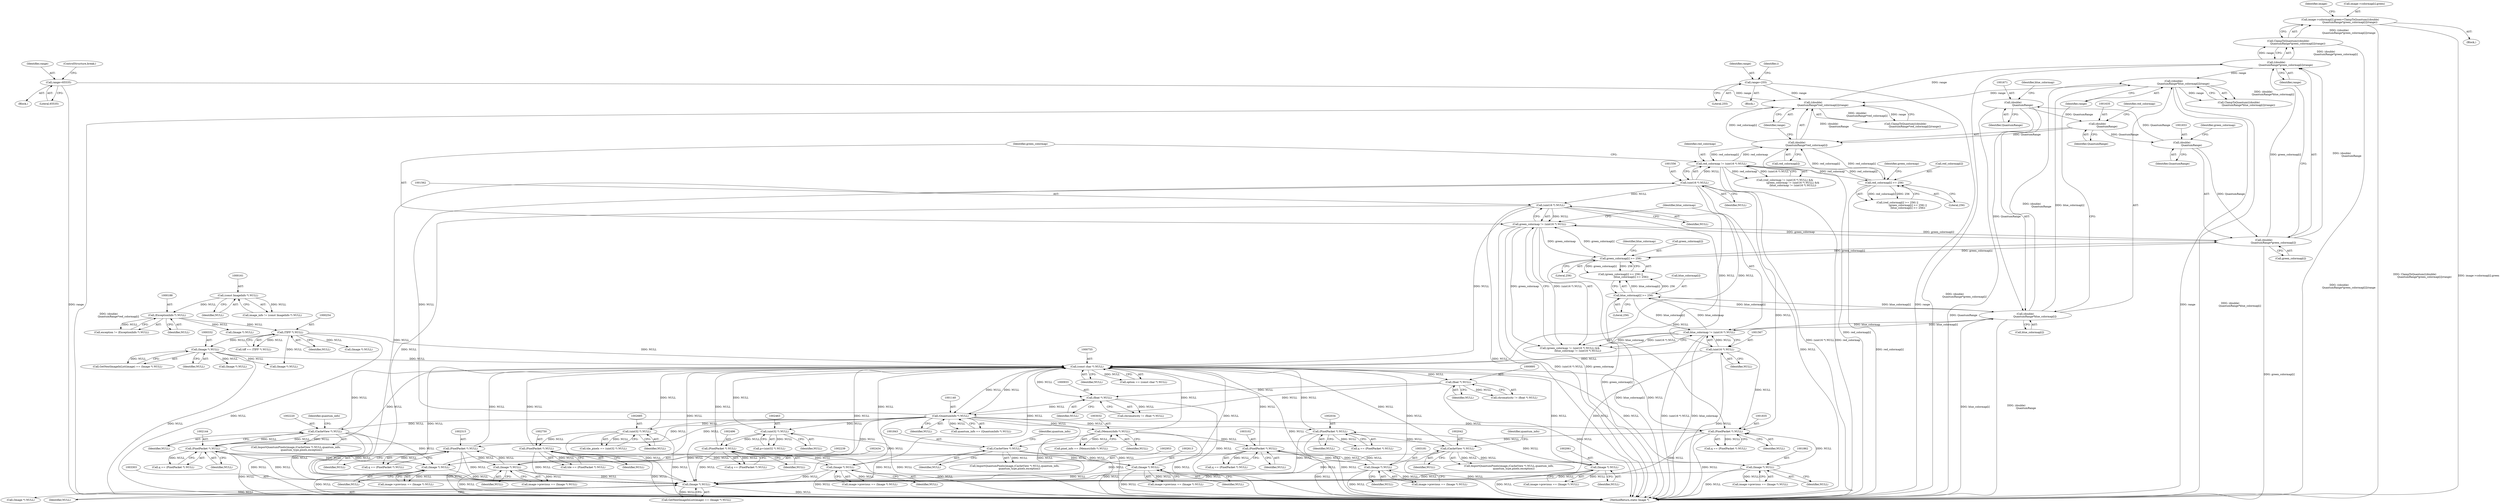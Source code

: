 digraph "0_ImageMagick_f6e9d0d9955e85bdd7540b251cd50d598dacc5e6_62@array" {
"1001641" [label="(Call,image->colormap[i].green=ClampToQuantum(((double)\n                        QuantumRange*green_colormap[i])/range))"];
"1001649" [label="(Call,ClampToQuantum(((double)\n                        QuantumRange*green_colormap[i])/range))"];
"1001650" [label="(Call,((double)\n                        QuantumRange*green_colormap[i])/range)"];
"1001651" [label="(Call,(double)\n                        QuantumRange*green_colormap[i])"];
"1001652" [label="(Call,(double)\n                        QuantumRange)"];
"1001634" [label="(Call,(double)\n                        QuantumRange)"];
"1001670" [label="(Call,(double)\n                        QuantumRange)"];
"1001594" [label="(Call,green_colormap[i] >= 256)"];
"1001559" [label="(Call,green_colormap != (uint16 *) NULL)"];
"1001561" [label="(Call,(uint16 *) NULL)"];
"1001555" [label="(Call,(uint16 *) NULL)"];
"1001139" [label="(Call,(QuantumInfo *) NULL)"];
"1000932" [label="(Call,(float *) NULL)"];
"1000894" [label="(Call,(float *) NULL)"];
"1000754" [label="(Call,(const char *) NULL)"];
"1002952" [label="(Call,(Image *) NULL)"];
"1002749" [label="(Call,(PixelPacket *) NULL)"];
"1002684" [label="(Call,(uint32 *) NULL)"];
"1002462" [label="(Call,(uint32 *) NULL)"];
"1000331" [label="(Call,(Image *) NULL)"];
"1000253" [label="(Call,(TIFF *) NULL)"];
"1000187" [label="(Call,(ExceptionInfo *) NULL)"];
"1000160" [label="(Call,(const ImageInfo *) NULL)"];
"1002612" [label="(Call,(Image *) NULL)"];
"1002495" [label="(Call,(PixelPacket *) NULL)"];
"1002219" [label="(Call,(CacheView *) NULL)"];
"1002143" [label="(Call,(PixelPacket *) NULL)"];
"1002238" [label="(Call,(Image *) NULL)"];
"1002314" [label="(Call,(PixelPacket *) NULL)"];
"1002433" [label="(Call,(Image *) NULL)"];
"1003180" [label="(Call,(Image *) NULL)"];
"1003101" [label="(Call,(PixelPacket *) NULL)"];
"1003031" [label="(Call,(MemoryInfo *) NULL)"];
"1001834" [label="(Call,(PixelPacket *) NULL)"];
"1001861" [label="(Call,(Image *) NULL)"];
"1001842" [label="(Call,(CacheView *) NULL)"];
"1001566" [label="(Call,(uint16 *) NULL)"];
"1002033" [label="(Call,(PixelPacket *) NULL)"];
"1002060" [label="(Call,(Image *) NULL)"];
"1002041" [label="(Call,(CacheView *) NULL)"];
"1003302" [label="(Call,(Image *) NULL)"];
"1001632" [label="(Call,((double)\n                        QuantumRange*red_colormap[i])/range)"];
"1001633" [label="(Call,(double)\n                        QuantumRange*red_colormap[i])"];
"1001553" [label="(Call,red_colormap != (uint16 *) NULL)"];
"1001588" [label="(Call,red_colormap[i] >= 256)"];
"1001605" [label="(Call,range=65535)"];
"1001570" [label="(Call,range=255)"];
"1001668" [label="(Call,((double)\n                        QuantumRange*blue_colormap[i])/range)"];
"1001669" [label="(Call,(double)\n                        QuantumRange*blue_colormap[i])"];
"1001599" [label="(Call,blue_colormap[i] >= 256)"];
"1001564" [label="(Call,blue_colormap != (uint16 *) NULL)"];
"1001667" [label="(Call,ClampToQuantum(((double)\n                        QuantumRange*blue_colormap[i])/range))"];
"1000333" [label="(Identifier,NULL)"];
"1002460" [label="(Call,p=(uint32 *) NULL)"];
"1001599" [label="(Call,blue_colormap[i] >= 256)"];
"1001655" [label="(Call,green_colormap[i])"];
"1001637" [label="(Call,red_colormap[i])"];
"1000217" [label="(Call,(Image *) NULL)"];
"1000321" [label="(Call,(Image *) NULL)"];
"1002312" [label="(Call,q == (PixelPacket *) NULL)"];
"1001636" [label="(Identifier,QuantumRange)"];
"1003031" [label="(Call,(MemoryInfo *) NULL)"];
"1001566" [label="(Call,(uint16 *) NULL)"];
"1001575" [label="(Identifier,i)"];
"1000328" [label="(Call,GetNextImageInList(image) == (Image *) NULL)"];
"1001673" [label="(Call,blue_colormap[i])"];
"1001604" [label="(Block,)"];
"1001605" [label="(Call,range=65535)"];
"1002234" [label="(Call,image->previous == (Image *) NULL)"];
"1002433" [label="(Call,(Image *) NULL)"];
"1001650" [label="(Call,((double)\n                        QuantumRange*green_colormap[i])/range)"];
"1001861" [label="(Call,(Image *) NULL)"];
"1002039" [label="(Call,ImportQuantumPixels(image,(CacheView *) NULL,quantum_info,\n            quantum_type,pixels,exception))"];
"1003033" [label="(Identifier,NULL)"];
"1001638" [label="(Identifier,red_colormap)"];
"1001658" [label="(Identifier,range)"];
"1001842" [label="(Call,(CacheView *) NULL)"];
"1001632" [label="(Call,((double)\n                        QuantumRange*red_colormap[i])/range)"];
"1001554" [label="(Identifier,red_colormap)"];
"1001572" [label="(Literal,255)"];
"1002238" [label="(Call,(Image *) NULL)"];
"1001557" [label="(Identifier,NULL)"];
"1001555" [label="(Call,(uint16 *) NULL)"];
"1001652" [label="(Call,(double)\n                        QuantumRange)"];
"1000253" [label="(Call,(TIFF *) NULL)"];
"1001857" [label="(Call,image->previous == (Image *) NULL)"];
"1001607" [label="(Literal,65535)"];
"1001603" [label="(Literal,256)"];
"1001633" [label="(Call,(double)\n                        QuantumRange*red_colormap[i])"];
"1000158" [label="(Call,image_info != (const ImageInfo *) NULL)"];
"1002608" [label="(Call,image->previous == (Image *) NULL)"];
"1002043" [label="(Identifier,NULL)"];
"1001600" [label="(Call,blue_colormap[i])"];
"1002222" [label="(Identifier,quantum_info)"];
"1002429" [label="(Call,image->previous == (Image *) NULL)"];
"1002041" [label="(Call,(CacheView *) NULL)"];
"1001141" [label="(Identifier,NULL)"];
"1002684" [label="(Call,(uint32 *) NULL)"];
"1000892" [label="(Call,chromaticity != (float *) NULL)"];
"1003311" [label="(Call,(Image *) NULL)"];
"1001569" [label="(Block,)"];
"1001634" [label="(Call,(double)\n                        QuantumRange)"];
"1001552" [label="(Call,(red_colormap != (uint16 *) NULL) &&\n                    (green_colormap != (uint16 *) NULL) &&\n                    (blue_colormap != (uint16 *) NULL))"];
"1002493" [label="(Call,q == (PixelPacket *) NULL)"];
"1001592" [label="(Literal,256)"];
"1001654" [label="(Identifier,QuantumRange)"];
"1002314" [label="(Call,(PixelPacket *) NULL)"];
"1003099" [label="(Call,q == (PixelPacket *) NULL)"];
"1001622" [label="(Block,)"];
"1001656" [label="(Identifier,green_colormap)"];
"1001593" [label="(Call,(green_colormap[i] >= 256) ||\n                          (blue_colormap[i] >= 256))"];
"1001595" [label="(Call,green_colormap[i])"];
"1002954" [label="(Identifier,NULL)"];
"1002497" [label="(Identifier,NULL)"];
"1001668" [label="(Call,((double)\n                        QuantumRange*blue_colormap[i])/range)"];
"1001565" [label="(Identifier,blue_colormap)"];
"1000255" [label="(Identifier,NULL)"];
"1000187" [label="(Call,(ExceptionInfo *) NULL)"];
"1001649" [label="(Call,ClampToQuantum(((double)\n                        QuantumRange*green_colormap[i])/range))"];
"1002145" [label="(Identifier,NULL)"];
"1001836" [label="(Identifier,NULL)"];
"1002464" [label="(Identifier,NULL)"];
"1001571" [label="(Identifier,range)"];
"1001674" [label="(Identifier,blue_colormap)"];
"1000251" [label="(Call,tiff == (TIFF *) NULL)"];
"1002495" [label="(Call,(PixelPacket *) NULL)"];
"1000160" [label="(Call,(const ImageInfo *) NULL)"];
"1003103" [label="(Identifier,NULL)"];
"1001676" [label="(Identifier,range)"];
"1000930" [label="(Call,chromaticity != (float *) NULL)"];
"1001663" [label="(Identifier,image)"];
"1001568" [label="(Identifier,NULL)"];
"1001631" [label="(Call,ClampToQuantum(((double)\n                        QuantumRange*red_colormap[i])/range))"];
"1002316" [label="(Identifier,NULL)"];
"1001588" [label="(Call,red_colormap[i] >= 256)"];
"1002749" [label="(Call,(PixelPacket *) NULL)"];
"1001564" [label="(Call,blue_colormap != (uint16 *) NULL)"];
"1001563" [label="(Identifier,NULL)"];
"1000185" [label="(Call,exception != (ExceptionInfo *) NULL)"];
"1001601" [label="(Identifier,blue_colormap)"];
"1002143" [label="(Call,(PixelPacket *) NULL)"];
"1002948" [label="(Call,image->previous == (Image *) NULL)"];
"1002044" [label="(Identifier,quantum_info)"];
"1000932" [label="(Call,(float *) NULL)"];
"1003182" [label="(Identifier,NULL)"];
"1002952" [label="(Call,(Image *) NULL)"];
"1001598" [label="(Literal,256)"];
"1002060" [label="(Call,(Image *) NULL)"];
"1001863" [label="(Identifier,NULL)"];
"1001594" [label="(Call,green_colormap[i] >= 256)"];
"1001570" [label="(Call,range=255)"];
"1003304" [label="(Identifier,NULL)"];
"1001845" [label="(Identifier,quantum_info)"];
"1001596" [label="(Identifier,green_colormap)"];
"1000342" [label="(Call,(Image *) NULL)"];
"1001640" [label="(Identifier,range)"];
"1002747" [label="(Call,tile == (PixelPacket *) NULL)"];
"1001558" [label="(Call,(green_colormap != (uint16 *) NULL) &&\n                    (blue_colormap != (uint16 *) NULL))"];
"1001553" [label="(Call,red_colormap != (uint16 *) NULL)"];
"1001139" [label="(Call,(QuantumInfo *) NULL)"];
"1000162" [label="(Identifier,NULL)"];
"1001840" [label="(Call,ImportQuantumPixels(image,(CacheView *) NULL,quantum_info,\n            quantum_type,pixels,exception))"];
"1002217" [label="(Call,ImportQuantumPixels(image,(CacheView *) NULL,quantum_info,\n              quantum_type,pixels,exception))"];
"1002056" [label="(Call,image->previous == (Image *) NULL)"];
"1001137" [label="(Call,quantum_info == (QuantumInfo *) NULL)"];
"1001670" [label="(Call,(double)\n                        QuantumRange)"];
"1002614" [label="(Identifier,NULL)"];
"1002240" [label="(Identifier,NULL)"];
"1001608" [label="(ControlStructure,break;)"];
"1000756" [label="(Identifier,NULL)"];
"1001651" [label="(Call,(double)\n                        QuantumRange*green_colormap[i])"];
"1002462" [label="(Call,(uint32 *) NULL)"];
"1002035" [label="(Identifier,NULL)"];
"1002612" [label="(Call,(Image *) NULL)"];
"1000331" [label="(Call,(Image *) NULL)"];
"1001672" [label="(Identifier,QuantumRange)"];
"1002682" [label="(Call,tile_pixels == (uint32 *) NULL)"];
"1002221" [label="(Identifier,NULL)"];
"1001561" [label="(Call,(uint16 *) NULL)"];
"1001669" [label="(Call,(double)\n                        QuantumRange*blue_colormap[i])"];
"1002751" [label="(Identifier,NULL)"];
"1001587" [label="(Call,(red_colormap[i] >= 256) ||\n                          (green_colormap[i] >= 256) ||\n                          (blue_colormap[i] >= 256))"];
"1002219" [label="(Call,(CacheView *) NULL)"];
"1001560" [label="(Identifier,green_colormap)"];
"1003176" [label="(Call,image->previous == (Image *) NULL)"];
"1003302" [label="(Call,(Image *) NULL)"];
"1001844" [label="(Identifier,NULL)"];
"1002031" [label="(Call,q == (PixelPacket *) NULL)"];
"1000270" [label="(Call,(Image *) NULL)"];
"1000934" [label="(Identifier,NULL)"];
"1000752" [label="(Call,option == (const char *) NULL)"];
"1002141" [label="(Call,q == (PixelPacket *) NULL)"];
"1003299" [label="(Call,GetNextImageInList(image) == (Image *) NULL)"];
"1002435" [label="(Identifier,NULL)"];
"1001834" [label="(Call,(PixelPacket *) NULL)"];
"1000896" [label="(Identifier,NULL)"];
"1001642" [label="(Call,image->colormap[i].green)"];
"1003029" [label="(Call,pixel_info == (MemoryInfo *) NULL)"];
"1003180" [label="(Call,(Image *) NULL)"];
"1001559" [label="(Call,green_colormap != (uint16 *) NULL)"];
"1002033" [label="(Call,(PixelPacket *) NULL)"];
"1003101" [label="(Call,(PixelPacket *) NULL)"];
"1000189" [label="(Identifier,NULL)"];
"1001832" [label="(Call,q == (PixelPacket *) NULL)"];
"1003352" [label="(MethodReturn,static Image *)"];
"1000754" [label="(Call,(const char *) NULL)"];
"1001641" [label="(Call,image->colormap[i].green=ClampToQuantum(((double)\n                        QuantumRange*green_colormap[i])/range))"];
"1001606" [label="(Identifier,range)"];
"1001589" [label="(Call,red_colormap[i])"];
"1000894" [label="(Call,(float *) NULL)"];
"1002686" [label="(Identifier,NULL)"];
"1002062" [label="(Identifier,NULL)"];
"1001641" -> "1001622"  [label="AST: "];
"1001641" -> "1001649"  [label="CFG: "];
"1001642" -> "1001641"  [label="AST: "];
"1001649" -> "1001641"  [label="AST: "];
"1001663" -> "1001641"  [label="CFG: "];
"1001641" -> "1003352"  [label="DDG: ClampToQuantum(((double)\n                        QuantumRange*green_colormap[i])/range)"];
"1001641" -> "1003352"  [label="DDG: image->colormap[i].green"];
"1001649" -> "1001641"  [label="DDG: ((double)\n                        QuantumRange*green_colormap[i])/range"];
"1001649" -> "1001650"  [label="CFG: "];
"1001650" -> "1001649"  [label="AST: "];
"1001649" -> "1003352"  [label="DDG: ((double)\n                        QuantumRange*green_colormap[i])/range"];
"1001650" -> "1001649"  [label="DDG: (double)\n                        QuantumRange*green_colormap[i]"];
"1001650" -> "1001649"  [label="DDG: range"];
"1001650" -> "1001658"  [label="CFG: "];
"1001651" -> "1001650"  [label="AST: "];
"1001658" -> "1001650"  [label="AST: "];
"1001650" -> "1003352"  [label="DDG: (double)\n                        QuantumRange*green_colormap[i]"];
"1001651" -> "1001650"  [label="DDG: (double)\n                        QuantumRange"];
"1001651" -> "1001650"  [label="DDG: green_colormap[i]"];
"1001632" -> "1001650"  [label="DDG: range"];
"1001650" -> "1001668"  [label="DDG: range"];
"1001651" -> "1001655"  [label="CFG: "];
"1001652" -> "1001651"  [label="AST: "];
"1001655" -> "1001651"  [label="AST: "];
"1001658" -> "1001651"  [label="CFG: "];
"1001651" -> "1003352"  [label="DDG: green_colormap[i]"];
"1001651" -> "1001559"  [label="DDG: green_colormap[i]"];
"1001651" -> "1001594"  [label="DDG: green_colormap[i]"];
"1001652" -> "1001651"  [label="DDG: QuantumRange"];
"1001594" -> "1001651"  [label="DDG: green_colormap[i]"];
"1001559" -> "1001651"  [label="DDG: green_colormap"];
"1001652" -> "1001654"  [label="CFG: "];
"1001653" -> "1001652"  [label="AST: "];
"1001654" -> "1001652"  [label="AST: "];
"1001656" -> "1001652"  [label="CFG: "];
"1001634" -> "1001652"  [label="DDG: QuantumRange"];
"1001652" -> "1001670"  [label="DDG: QuantumRange"];
"1001634" -> "1001633"  [label="AST: "];
"1001634" -> "1001636"  [label="CFG: "];
"1001635" -> "1001634"  [label="AST: "];
"1001636" -> "1001634"  [label="AST: "];
"1001638" -> "1001634"  [label="CFG: "];
"1001634" -> "1001633"  [label="DDG: QuantumRange"];
"1001670" -> "1001634"  [label="DDG: QuantumRange"];
"1001670" -> "1001669"  [label="AST: "];
"1001670" -> "1001672"  [label="CFG: "];
"1001671" -> "1001670"  [label="AST: "];
"1001672" -> "1001670"  [label="AST: "];
"1001674" -> "1001670"  [label="CFG: "];
"1001670" -> "1003352"  [label="DDG: QuantumRange"];
"1001670" -> "1001669"  [label="DDG: QuantumRange"];
"1001594" -> "1001593"  [label="AST: "];
"1001594" -> "1001598"  [label="CFG: "];
"1001595" -> "1001594"  [label="AST: "];
"1001598" -> "1001594"  [label="AST: "];
"1001601" -> "1001594"  [label="CFG: "];
"1001593" -> "1001594"  [label="CFG: "];
"1001594" -> "1003352"  [label="DDG: green_colormap[i]"];
"1001594" -> "1001559"  [label="DDG: green_colormap[i]"];
"1001594" -> "1001593"  [label="DDG: green_colormap[i]"];
"1001594" -> "1001593"  [label="DDG: 256"];
"1001559" -> "1001594"  [label="DDG: green_colormap"];
"1001559" -> "1001558"  [label="AST: "];
"1001559" -> "1001561"  [label="CFG: "];
"1001560" -> "1001559"  [label="AST: "];
"1001561" -> "1001559"  [label="AST: "];
"1001565" -> "1001559"  [label="CFG: "];
"1001558" -> "1001559"  [label="CFG: "];
"1001559" -> "1003352"  [label="DDG: (uint16 *) NULL"];
"1001559" -> "1003352"  [label="DDG: green_colormap"];
"1001559" -> "1001558"  [label="DDG: green_colormap"];
"1001559" -> "1001558"  [label="DDG: (uint16 *) NULL"];
"1001561" -> "1001559"  [label="DDG: NULL"];
"1001561" -> "1001563"  [label="CFG: "];
"1001562" -> "1001561"  [label="AST: "];
"1001563" -> "1001561"  [label="AST: "];
"1001561" -> "1003352"  [label="DDG: NULL"];
"1001561" -> "1000754"  [label="DDG: NULL"];
"1001555" -> "1001561"  [label="DDG: NULL"];
"1001561" -> "1001566"  [label="DDG: NULL"];
"1001561" -> "1001834"  [label="DDG: NULL"];
"1001561" -> "1003302"  [label="DDG: NULL"];
"1001555" -> "1001553"  [label="AST: "];
"1001555" -> "1001557"  [label="CFG: "];
"1001556" -> "1001555"  [label="AST: "];
"1001557" -> "1001555"  [label="AST: "];
"1001553" -> "1001555"  [label="CFG: "];
"1001555" -> "1003352"  [label="DDG: NULL"];
"1001555" -> "1000754"  [label="DDG: NULL"];
"1001555" -> "1001553"  [label="DDG: NULL"];
"1001139" -> "1001555"  [label="DDG: NULL"];
"1001555" -> "1001834"  [label="DDG: NULL"];
"1001555" -> "1003302"  [label="DDG: NULL"];
"1001139" -> "1001137"  [label="AST: "];
"1001139" -> "1001141"  [label="CFG: "];
"1001140" -> "1001139"  [label="AST: "];
"1001141" -> "1001139"  [label="AST: "];
"1001137" -> "1001139"  [label="CFG: "];
"1001139" -> "1003352"  [label="DDG: NULL"];
"1001139" -> "1000754"  [label="DDG: NULL"];
"1001139" -> "1001137"  [label="DDG: NULL"];
"1000932" -> "1001139"  [label="DDG: NULL"];
"1000894" -> "1001139"  [label="DDG: NULL"];
"1000754" -> "1001139"  [label="DDG: NULL"];
"1001139" -> "1001834"  [label="DDG: NULL"];
"1001139" -> "1002033"  [label="DDG: NULL"];
"1001139" -> "1002143"  [label="DDG: NULL"];
"1001139" -> "1002219"  [label="DDG: NULL"];
"1001139" -> "1002238"  [label="DDG: NULL"];
"1001139" -> "1002314"  [label="DDG: NULL"];
"1001139" -> "1002462"  [label="DDG: NULL"];
"1001139" -> "1002684"  [label="DDG: NULL"];
"1001139" -> "1003031"  [label="DDG: NULL"];
"1001139" -> "1003302"  [label="DDG: NULL"];
"1000932" -> "1000930"  [label="AST: "];
"1000932" -> "1000934"  [label="CFG: "];
"1000933" -> "1000932"  [label="AST: "];
"1000934" -> "1000932"  [label="AST: "];
"1000930" -> "1000932"  [label="CFG: "];
"1000932" -> "1003352"  [label="DDG: NULL"];
"1000932" -> "1000930"  [label="DDG: NULL"];
"1000894" -> "1000932"  [label="DDG: NULL"];
"1000754" -> "1000932"  [label="DDG: NULL"];
"1000894" -> "1000892"  [label="AST: "];
"1000894" -> "1000896"  [label="CFG: "];
"1000895" -> "1000894"  [label="AST: "];
"1000896" -> "1000894"  [label="AST: "];
"1000892" -> "1000894"  [label="CFG: "];
"1000894" -> "1003352"  [label="DDG: NULL"];
"1000894" -> "1000892"  [label="DDG: NULL"];
"1000754" -> "1000894"  [label="DDG: NULL"];
"1000754" -> "1000752"  [label="AST: "];
"1000754" -> "1000756"  [label="CFG: "];
"1000755" -> "1000754"  [label="AST: "];
"1000756" -> "1000754"  [label="AST: "];
"1000752" -> "1000754"  [label="CFG: "];
"1000754" -> "1003352"  [label="DDG: NULL"];
"1000754" -> "1000752"  [label="DDG: NULL"];
"1002952" -> "1000754"  [label="DDG: NULL"];
"1002462" -> "1000754"  [label="DDG: NULL"];
"1000331" -> "1000754"  [label="DDG: NULL"];
"1002612" -> "1000754"  [label="DDG: NULL"];
"1002495" -> "1000754"  [label="DDG: NULL"];
"1000253" -> "1000754"  [label="DDG: NULL"];
"1002219" -> "1000754"  [label="DDG: NULL"];
"1002314" -> "1000754"  [label="DDG: NULL"];
"1003180" -> "1000754"  [label="DDG: NULL"];
"1001834" -> "1000754"  [label="DDG: NULL"];
"1002033" -> "1000754"  [label="DDG: NULL"];
"1001842" -> "1000754"  [label="DDG: NULL"];
"1003302" -> "1000754"  [label="DDG: NULL"];
"1003031" -> "1000754"  [label="DDG: NULL"];
"1001861" -> "1000754"  [label="DDG: NULL"];
"1002143" -> "1000754"  [label="DDG: NULL"];
"1002684" -> "1000754"  [label="DDG: NULL"];
"1002433" -> "1000754"  [label="DDG: NULL"];
"1002060" -> "1000754"  [label="DDG: NULL"];
"1002749" -> "1000754"  [label="DDG: NULL"];
"1002238" -> "1000754"  [label="DDG: NULL"];
"1001566" -> "1000754"  [label="DDG: NULL"];
"1002041" -> "1000754"  [label="DDG: NULL"];
"1003101" -> "1000754"  [label="DDG: NULL"];
"1002952" -> "1002948"  [label="AST: "];
"1002952" -> "1002954"  [label="CFG: "];
"1002953" -> "1002952"  [label="AST: "];
"1002954" -> "1002952"  [label="AST: "];
"1002948" -> "1002952"  [label="CFG: "];
"1002952" -> "1003352"  [label="DDG: NULL"];
"1002952" -> "1002749"  [label="DDG: NULL"];
"1002952" -> "1002948"  [label="DDG: NULL"];
"1002749" -> "1002952"  [label="DDG: NULL"];
"1002952" -> "1003302"  [label="DDG: NULL"];
"1002749" -> "1002747"  [label="AST: "];
"1002749" -> "1002751"  [label="CFG: "];
"1002750" -> "1002749"  [label="AST: "];
"1002751" -> "1002749"  [label="AST: "];
"1002747" -> "1002749"  [label="CFG: "];
"1002749" -> "1003352"  [label="DDG: NULL"];
"1002749" -> "1002747"  [label="DDG: NULL"];
"1002684" -> "1002749"  [label="DDG: NULL"];
"1002749" -> "1003302"  [label="DDG: NULL"];
"1002684" -> "1002682"  [label="AST: "];
"1002684" -> "1002686"  [label="CFG: "];
"1002685" -> "1002684"  [label="AST: "];
"1002686" -> "1002684"  [label="AST: "];
"1002682" -> "1002684"  [label="CFG: "];
"1002684" -> "1003352"  [label="DDG: NULL"];
"1002684" -> "1002682"  [label="DDG: NULL"];
"1002684" -> "1003302"  [label="DDG: NULL"];
"1002462" -> "1002460"  [label="AST: "];
"1002462" -> "1002464"  [label="CFG: "];
"1002463" -> "1002462"  [label="AST: "];
"1002464" -> "1002462"  [label="AST: "];
"1002460" -> "1002462"  [label="CFG: "];
"1002462" -> "1003352"  [label="DDG: NULL"];
"1002462" -> "1002460"  [label="DDG: NULL"];
"1002462" -> "1002495"  [label="DDG: NULL"];
"1002462" -> "1003302"  [label="DDG: NULL"];
"1000331" -> "1000328"  [label="AST: "];
"1000331" -> "1000333"  [label="CFG: "];
"1000332" -> "1000331"  [label="AST: "];
"1000333" -> "1000331"  [label="AST: "];
"1000328" -> "1000331"  [label="CFG: "];
"1000331" -> "1003352"  [label="DDG: NULL"];
"1000331" -> "1000321"  [label="DDG: NULL"];
"1000331" -> "1000328"  [label="DDG: NULL"];
"1000253" -> "1000331"  [label="DDG: NULL"];
"1000331" -> "1000342"  [label="DDG: NULL"];
"1000253" -> "1000251"  [label="AST: "];
"1000253" -> "1000255"  [label="CFG: "];
"1000254" -> "1000253"  [label="AST: "];
"1000255" -> "1000253"  [label="AST: "];
"1000251" -> "1000253"  [label="CFG: "];
"1000253" -> "1003352"  [label="DDG: NULL"];
"1000253" -> "1000251"  [label="DDG: NULL"];
"1000187" -> "1000253"  [label="DDG: NULL"];
"1000253" -> "1000270"  [label="DDG: NULL"];
"1000253" -> "1000321"  [label="DDG: NULL"];
"1000187" -> "1000185"  [label="AST: "];
"1000187" -> "1000189"  [label="CFG: "];
"1000188" -> "1000187"  [label="AST: "];
"1000189" -> "1000187"  [label="AST: "];
"1000185" -> "1000187"  [label="CFG: "];
"1000187" -> "1000185"  [label="DDG: NULL"];
"1000160" -> "1000187"  [label="DDG: NULL"];
"1000187" -> "1000217"  [label="DDG: NULL"];
"1000160" -> "1000158"  [label="AST: "];
"1000160" -> "1000162"  [label="CFG: "];
"1000161" -> "1000160"  [label="AST: "];
"1000162" -> "1000160"  [label="AST: "];
"1000158" -> "1000160"  [label="CFG: "];
"1000160" -> "1000158"  [label="DDG: NULL"];
"1002612" -> "1002608"  [label="AST: "];
"1002612" -> "1002614"  [label="CFG: "];
"1002613" -> "1002612"  [label="AST: "];
"1002614" -> "1002612"  [label="AST: "];
"1002608" -> "1002612"  [label="CFG: "];
"1002612" -> "1003352"  [label="DDG: NULL"];
"1002612" -> "1002495"  [label="DDG: NULL"];
"1002612" -> "1002608"  [label="DDG: NULL"];
"1002495" -> "1002612"  [label="DDG: NULL"];
"1002612" -> "1003302"  [label="DDG: NULL"];
"1002495" -> "1002493"  [label="AST: "];
"1002495" -> "1002497"  [label="CFG: "];
"1002496" -> "1002495"  [label="AST: "];
"1002497" -> "1002495"  [label="AST: "];
"1002493" -> "1002495"  [label="CFG: "];
"1002495" -> "1003352"  [label="DDG: NULL"];
"1002495" -> "1002493"  [label="DDG: NULL"];
"1002495" -> "1003302"  [label="DDG: NULL"];
"1002219" -> "1002217"  [label="AST: "];
"1002219" -> "1002221"  [label="CFG: "];
"1002220" -> "1002219"  [label="AST: "];
"1002221" -> "1002219"  [label="AST: "];
"1002222" -> "1002219"  [label="CFG: "];
"1002219" -> "1003352"  [label="DDG: NULL"];
"1002219" -> "1002143"  [label="DDG: NULL"];
"1002219" -> "1002217"  [label="DDG: NULL"];
"1002143" -> "1002219"  [label="DDG: NULL"];
"1002219" -> "1002238"  [label="DDG: NULL"];
"1002219" -> "1003302"  [label="DDG: NULL"];
"1002143" -> "1002141"  [label="AST: "];
"1002143" -> "1002145"  [label="CFG: "];
"1002144" -> "1002143"  [label="AST: "];
"1002145" -> "1002143"  [label="AST: "];
"1002141" -> "1002143"  [label="CFG: "];
"1002143" -> "1003352"  [label="DDG: NULL"];
"1002143" -> "1002141"  [label="DDG: NULL"];
"1002238" -> "1002143"  [label="DDG: NULL"];
"1002143" -> "1002238"  [label="DDG: NULL"];
"1002143" -> "1003302"  [label="DDG: NULL"];
"1002238" -> "1002234"  [label="AST: "];
"1002238" -> "1002240"  [label="CFG: "];
"1002239" -> "1002238"  [label="AST: "];
"1002240" -> "1002238"  [label="AST: "];
"1002234" -> "1002238"  [label="CFG: "];
"1002238" -> "1003352"  [label="DDG: NULL"];
"1002238" -> "1002234"  [label="DDG: NULL"];
"1002238" -> "1003302"  [label="DDG: NULL"];
"1002314" -> "1002312"  [label="AST: "];
"1002314" -> "1002316"  [label="CFG: "];
"1002315" -> "1002314"  [label="AST: "];
"1002316" -> "1002314"  [label="AST: "];
"1002312" -> "1002314"  [label="CFG: "];
"1002314" -> "1003352"  [label="DDG: NULL"];
"1002314" -> "1002312"  [label="DDG: NULL"];
"1002433" -> "1002314"  [label="DDG: NULL"];
"1002314" -> "1002433"  [label="DDG: NULL"];
"1002314" -> "1003302"  [label="DDG: NULL"];
"1002433" -> "1002429"  [label="AST: "];
"1002433" -> "1002435"  [label="CFG: "];
"1002434" -> "1002433"  [label="AST: "];
"1002435" -> "1002433"  [label="AST: "];
"1002429" -> "1002433"  [label="CFG: "];
"1002433" -> "1003352"  [label="DDG: NULL"];
"1002433" -> "1002429"  [label="DDG: NULL"];
"1002433" -> "1003302"  [label="DDG: NULL"];
"1003180" -> "1003176"  [label="AST: "];
"1003180" -> "1003182"  [label="CFG: "];
"1003181" -> "1003180"  [label="AST: "];
"1003182" -> "1003180"  [label="AST: "];
"1003176" -> "1003180"  [label="CFG: "];
"1003180" -> "1003352"  [label="DDG: NULL"];
"1003180" -> "1003101"  [label="DDG: NULL"];
"1003180" -> "1003176"  [label="DDG: NULL"];
"1003101" -> "1003180"  [label="DDG: NULL"];
"1003180" -> "1003302"  [label="DDG: NULL"];
"1003101" -> "1003099"  [label="AST: "];
"1003101" -> "1003103"  [label="CFG: "];
"1003102" -> "1003101"  [label="AST: "];
"1003103" -> "1003101"  [label="AST: "];
"1003099" -> "1003101"  [label="CFG: "];
"1003101" -> "1003352"  [label="DDG: NULL"];
"1003101" -> "1003099"  [label="DDG: NULL"];
"1003031" -> "1003101"  [label="DDG: NULL"];
"1003101" -> "1003302"  [label="DDG: NULL"];
"1003031" -> "1003029"  [label="AST: "];
"1003031" -> "1003033"  [label="CFG: "];
"1003032" -> "1003031"  [label="AST: "];
"1003033" -> "1003031"  [label="AST: "];
"1003029" -> "1003031"  [label="CFG: "];
"1003031" -> "1003352"  [label="DDG: NULL"];
"1003031" -> "1003029"  [label="DDG: NULL"];
"1003031" -> "1003302"  [label="DDG: NULL"];
"1001834" -> "1001832"  [label="AST: "];
"1001834" -> "1001836"  [label="CFG: "];
"1001835" -> "1001834"  [label="AST: "];
"1001836" -> "1001834"  [label="AST: "];
"1001832" -> "1001834"  [label="CFG: "];
"1001834" -> "1003352"  [label="DDG: NULL"];
"1001834" -> "1001832"  [label="DDG: NULL"];
"1001861" -> "1001834"  [label="DDG: NULL"];
"1001566" -> "1001834"  [label="DDG: NULL"];
"1001834" -> "1001842"  [label="DDG: NULL"];
"1001834" -> "1003302"  [label="DDG: NULL"];
"1001861" -> "1001857"  [label="AST: "];
"1001861" -> "1001863"  [label="CFG: "];
"1001862" -> "1001861"  [label="AST: "];
"1001863" -> "1001861"  [label="AST: "];
"1001857" -> "1001861"  [label="CFG: "];
"1001861" -> "1003352"  [label="DDG: NULL"];
"1001861" -> "1001857"  [label="DDG: NULL"];
"1001842" -> "1001861"  [label="DDG: NULL"];
"1001861" -> "1003302"  [label="DDG: NULL"];
"1001842" -> "1001840"  [label="AST: "];
"1001842" -> "1001844"  [label="CFG: "];
"1001843" -> "1001842"  [label="AST: "];
"1001844" -> "1001842"  [label="AST: "];
"1001845" -> "1001842"  [label="CFG: "];
"1001842" -> "1003352"  [label="DDG: NULL"];
"1001842" -> "1001840"  [label="DDG: NULL"];
"1001842" -> "1003302"  [label="DDG: NULL"];
"1001566" -> "1001564"  [label="AST: "];
"1001566" -> "1001568"  [label="CFG: "];
"1001567" -> "1001566"  [label="AST: "];
"1001568" -> "1001566"  [label="AST: "];
"1001564" -> "1001566"  [label="CFG: "];
"1001566" -> "1003352"  [label="DDG: NULL"];
"1001566" -> "1001564"  [label="DDG: NULL"];
"1001566" -> "1003302"  [label="DDG: NULL"];
"1002033" -> "1002031"  [label="AST: "];
"1002033" -> "1002035"  [label="CFG: "];
"1002034" -> "1002033"  [label="AST: "];
"1002035" -> "1002033"  [label="AST: "];
"1002031" -> "1002033"  [label="CFG: "];
"1002033" -> "1003352"  [label="DDG: NULL"];
"1002033" -> "1002031"  [label="DDG: NULL"];
"1002060" -> "1002033"  [label="DDG: NULL"];
"1002033" -> "1002041"  [label="DDG: NULL"];
"1002033" -> "1003302"  [label="DDG: NULL"];
"1002060" -> "1002056"  [label="AST: "];
"1002060" -> "1002062"  [label="CFG: "];
"1002061" -> "1002060"  [label="AST: "];
"1002062" -> "1002060"  [label="AST: "];
"1002056" -> "1002060"  [label="CFG: "];
"1002060" -> "1003352"  [label="DDG: NULL"];
"1002060" -> "1002056"  [label="DDG: NULL"];
"1002041" -> "1002060"  [label="DDG: NULL"];
"1002060" -> "1003302"  [label="DDG: NULL"];
"1002041" -> "1002039"  [label="AST: "];
"1002041" -> "1002043"  [label="CFG: "];
"1002042" -> "1002041"  [label="AST: "];
"1002043" -> "1002041"  [label="AST: "];
"1002044" -> "1002041"  [label="CFG: "];
"1002041" -> "1003352"  [label="DDG: NULL"];
"1002041" -> "1002039"  [label="DDG: NULL"];
"1002041" -> "1003302"  [label="DDG: NULL"];
"1003302" -> "1003299"  [label="AST: "];
"1003302" -> "1003304"  [label="CFG: "];
"1003303" -> "1003302"  [label="AST: "];
"1003304" -> "1003302"  [label="AST: "];
"1003299" -> "1003302"  [label="CFG: "];
"1003302" -> "1003352"  [label="DDG: NULL"];
"1003302" -> "1003299"  [label="DDG: NULL"];
"1003302" -> "1003311"  [label="DDG: NULL"];
"1001632" -> "1001631"  [label="AST: "];
"1001632" -> "1001640"  [label="CFG: "];
"1001633" -> "1001632"  [label="AST: "];
"1001640" -> "1001632"  [label="AST: "];
"1001631" -> "1001632"  [label="CFG: "];
"1001632" -> "1003352"  [label="DDG: (double)\n                        QuantumRange*red_colormap[i]"];
"1001632" -> "1001631"  [label="DDG: (double)\n                        QuantumRange*red_colormap[i]"];
"1001632" -> "1001631"  [label="DDG: range"];
"1001633" -> "1001632"  [label="DDG: (double)\n                        QuantumRange"];
"1001633" -> "1001632"  [label="DDG: red_colormap[i]"];
"1001605" -> "1001632"  [label="DDG: range"];
"1001570" -> "1001632"  [label="DDG: range"];
"1001668" -> "1001632"  [label="DDG: range"];
"1001633" -> "1001637"  [label="CFG: "];
"1001637" -> "1001633"  [label="AST: "];
"1001640" -> "1001633"  [label="CFG: "];
"1001633" -> "1003352"  [label="DDG: red_colormap[i]"];
"1001633" -> "1001553"  [label="DDG: red_colormap[i]"];
"1001633" -> "1001588"  [label="DDG: red_colormap[i]"];
"1001553" -> "1001633"  [label="DDG: red_colormap"];
"1001588" -> "1001633"  [label="DDG: red_colormap[i]"];
"1001553" -> "1001552"  [label="AST: "];
"1001554" -> "1001553"  [label="AST: "];
"1001560" -> "1001553"  [label="CFG: "];
"1001552" -> "1001553"  [label="CFG: "];
"1001553" -> "1003352"  [label="DDG: red_colormap"];
"1001553" -> "1003352"  [label="DDG: (uint16 *) NULL"];
"1001553" -> "1001552"  [label="DDG: red_colormap"];
"1001553" -> "1001552"  [label="DDG: (uint16 *) NULL"];
"1001588" -> "1001553"  [label="DDG: red_colormap[i]"];
"1001553" -> "1001588"  [label="DDG: red_colormap"];
"1001588" -> "1001587"  [label="AST: "];
"1001588" -> "1001592"  [label="CFG: "];
"1001589" -> "1001588"  [label="AST: "];
"1001592" -> "1001588"  [label="AST: "];
"1001596" -> "1001588"  [label="CFG: "];
"1001587" -> "1001588"  [label="CFG: "];
"1001588" -> "1003352"  [label="DDG: red_colormap[i]"];
"1001588" -> "1001587"  [label="DDG: red_colormap[i]"];
"1001588" -> "1001587"  [label="DDG: 256"];
"1001605" -> "1001604"  [label="AST: "];
"1001605" -> "1001607"  [label="CFG: "];
"1001606" -> "1001605"  [label="AST: "];
"1001607" -> "1001605"  [label="AST: "];
"1001608" -> "1001605"  [label="CFG: "];
"1001605" -> "1003352"  [label="DDG: range"];
"1001570" -> "1001569"  [label="AST: "];
"1001570" -> "1001572"  [label="CFG: "];
"1001571" -> "1001570"  [label="AST: "];
"1001572" -> "1001570"  [label="AST: "];
"1001575" -> "1001570"  [label="CFG: "];
"1001570" -> "1003352"  [label="DDG: range"];
"1001668" -> "1001667"  [label="AST: "];
"1001668" -> "1001676"  [label="CFG: "];
"1001669" -> "1001668"  [label="AST: "];
"1001676" -> "1001668"  [label="AST: "];
"1001667" -> "1001668"  [label="CFG: "];
"1001668" -> "1003352"  [label="DDG: (double)\n                        QuantumRange*blue_colormap[i]"];
"1001668" -> "1003352"  [label="DDG: range"];
"1001668" -> "1001667"  [label="DDG: (double)\n                        QuantumRange*blue_colormap[i]"];
"1001668" -> "1001667"  [label="DDG: range"];
"1001669" -> "1001668"  [label="DDG: (double)\n                        QuantumRange"];
"1001669" -> "1001668"  [label="DDG: blue_colormap[i]"];
"1001669" -> "1001673"  [label="CFG: "];
"1001673" -> "1001669"  [label="AST: "];
"1001676" -> "1001669"  [label="CFG: "];
"1001669" -> "1003352"  [label="DDG: blue_colormap[i]"];
"1001669" -> "1003352"  [label="DDG: (double)\n                        QuantumRange"];
"1001669" -> "1001564"  [label="DDG: blue_colormap[i]"];
"1001669" -> "1001599"  [label="DDG: blue_colormap[i]"];
"1001599" -> "1001669"  [label="DDG: blue_colormap[i]"];
"1001564" -> "1001669"  [label="DDG: blue_colormap"];
"1001599" -> "1001593"  [label="AST: "];
"1001599" -> "1001603"  [label="CFG: "];
"1001600" -> "1001599"  [label="AST: "];
"1001603" -> "1001599"  [label="AST: "];
"1001593" -> "1001599"  [label="CFG: "];
"1001599" -> "1003352"  [label="DDG: blue_colormap[i]"];
"1001599" -> "1001564"  [label="DDG: blue_colormap[i]"];
"1001599" -> "1001593"  [label="DDG: blue_colormap[i]"];
"1001599" -> "1001593"  [label="DDG: 256"];
"1001564" -> "1001599"  [label="DDG: blue_colormap"];
"1001564" -> "1001558"  [label="AST: "];
"1001565" -> "1001564"  [label="AST: "];
"1001558" -> "1001564"  [label="CFG: "];
"1001564" -> "1003352"  [label="DDG: blue_colormap"];
"1001564" -> "1003352"  [label="DDG: (uint16 *) NULL"];
"1001564" -> "1001558"  [label="DDG: blue_colormap"];
"1001564" -> "1001558"  [label="DDG: (uint16 *) NULL"];
}
